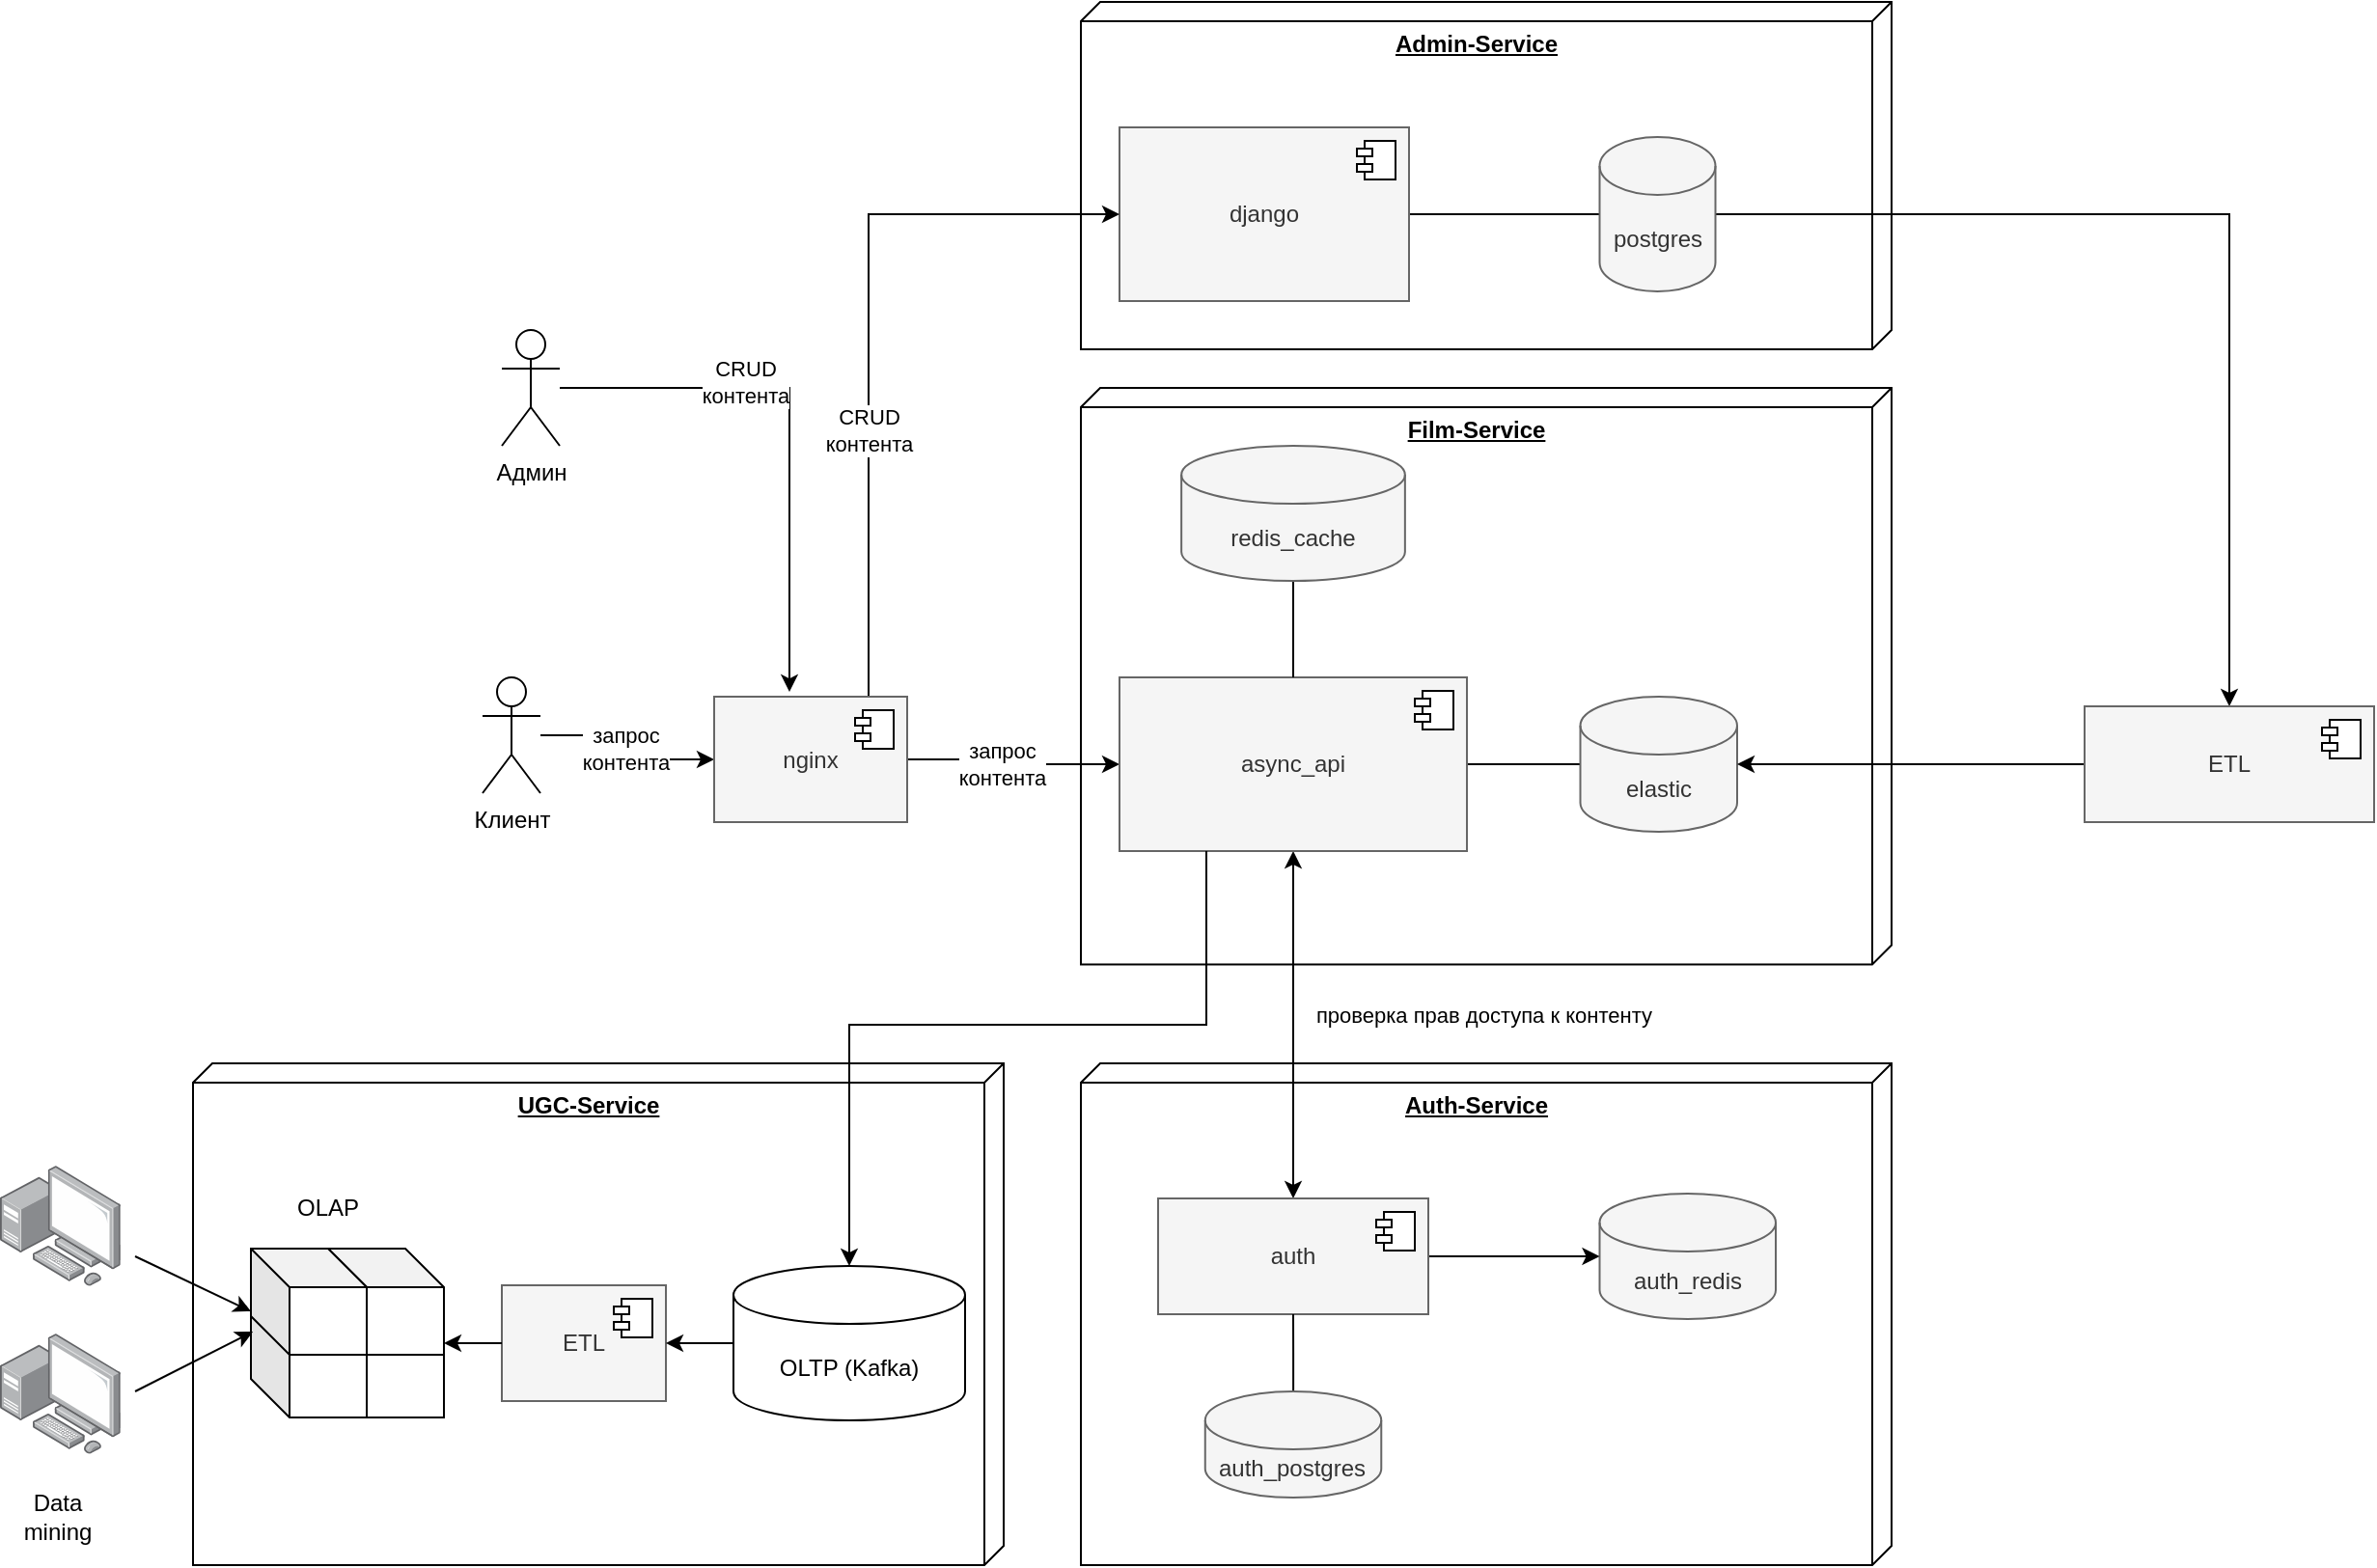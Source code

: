 <mxfile version="21.5.2" type="device">
  <diagram name="Страница 1" id="aLpAnVw5KMyaKeK4AlFZ">
    <mxGraphModel dx="2261" dy="1954" grid="1" gridSize="10" guides="1" tooltips="1" connect="1" arrows="1" fold="1" page="1" pageScale="1" pageWidth="827" pageHeight="1169" math="0" shadow="0">
      <root>
        <mxCell id="0" />
        <mxCell id="1" parent="0" />
        <mxCell id="i9JgIXQ6Z70e7crwo7Ff-71" value="&lt;b&gt;Auth-Service&lt;/b&gt;" style="verticalAlign=top;align=center;spacingTop=8;spacingLeft=2;spacingRight=12;shape=cube;size=10;direction=south;fontStyle=4;html=1;whiteSpace=wrap;" parent="1" vertex="1">
          <mxGeometry x="330" y="460" width="420" height="260" as="geometry" />
        </mxCell>
        <mxCell id="i9JgIXQ6Z70e7crwo7Ff-67" value="&lt;b&gt;Admin-Service&lt;/b&gt;" style="verticalAlign=top;align=center;spacingTop=8;spacingLeft=2;spacingRight=12;shape=cube;size=10;direction=south;fontStyle=4;html=1;whiteSpace=wrap;" parent="1" vertex="1">
          <mxGeometry x="330" y="-90" width="420" height="180" as="geometry" />
        </mxCell>
        <mxCell id="i9JgIXQ6Z70e7crwo7Ff-66" value="&lt;b&gt;Film-Service&lt;/b&gt;" style="verticalAlign=top;align=center;spacingTop=8;spacingLeft=2;spacingRight=12;shape=cube;size=10;direction=south;fontStyle=4;html=1;whiteSpace=wrap;" parent="1" vertex="1">
          <mxGeometry x="330" y="110" width="420" height="298.75" as="geometry" />
        </mxCell>
        <mxCell id="i9JgIXQ6Z70e7crwo7Ff-20" style="edgeStyle=orthogonalEdgeStyle;rounded=0;orthogonalLoop=1;jettySize=auto;html=1;entryX=0;entryY=0.5;entryDx=0;entryDy=0;" parent="1" source="i9JgIXQ6Z70e7crwo7Ff-45" target="i9JgIXQ6Z70e7crwo7Ff-12" edge="1">
          <mxGeometry relative="1" as="geometry" />
        </mxCell>
        <mxCell id="i9JgIXQ6Z70e7crwo7Ff-51" value="запрос&lt;br style=&quot;border-color: var(--border-color);&quot;&gt;контента" style="edgeLabel;html=1;align=center;verticalAlign=middle;resizable=0;points=[];" parent="i9JgIXQ6Z70e7crwo7Ff-20" vertex="1" connectable="0">
          <mxGeometry x="-0.14" y="-2" relative="1" as="geometry">
            <mxPoint as="offset" />
          </mxGeometry>
        </mxCell>
        <mxCell id="i9JgIXQ6Z70e7crwo7Ff-11" value="Клиент" style="shape=umlActor;verticalLabelPosition=bottom;verticalAlign=top;html=1;" parent="1" vertex="1">
          <mxGeometry x="20" y="260" width="30" height="60" as="geometry" />
        </mxCell>
        <mxCell id="i9JgIXQ6Z70e7crwo7Ff-24" style="edgeStyle=orthogonalEdgeStyle;rounded=0;orthogonalLoop=1;jettySize=auto;html=1;entryX=0.5;entryY=0;entryDx=0;entryDy=0;startArrow=classic;startFill=1;" parent="1" source="i9JgIXQ6Z70e7crwo7Ff-12" target="i9JgIXQ6Z70e7crwo7Ff-18" edge="1">
          <mxGeometry relative="1" as="geometry" />
        </mxCell>
        <mxCell id="i9JgIXQ6Z70e7crwo7Ff-25" value="проверка прав доступа к контенту&amp;nbsp;" style="edgeLabel;html=1;align=center;verticalAlign=middle;resizable=0;points=[];" parent="i9JgIXQ6Z70e7crwo7Ff-24" vertex="1" connectable="0">
          <mxGeometry x="-0.063" y="-1" relative="1" as="geometry">
            <mxPoint x="101" as="offset" />
          </mxGeometry>
        </mxCell>
        <mxCell id="i9JgIXQ6Z70e7crwo7Ff-73" style="edgeStyle=orthogonalEdgeStyle;rounded=0;orthogonalLoop=1;jettySize=auto;html=1;entryX=0;entryY=0.5;entryDx=0;entryDy=0;entryPerimeter=0;endArrow=none;endFill=0;" parent="1" source="i9JgIXQ6Z70e7crwo7Ff-12" target="i9JgIXQ6Z70e7crwo7Ff-16" edge="1">
          <mxGeometry relative="1" as="geometry" />
        </mxCell>
        <mxCell id="i9JgIXQ6Z70e7crwo7Ff-12" value="async_api" style="html=1;dropTarget=0;whiteSpace=wrap;fillColor=#f5f5f5;fontColor=#333333;strokeColor=#666666;" parent="1" vertex="1">
          <mxGeometry x="350" y="260" width="180" height="90" as="geometry" />
        </mxCell>
        <mxCell id="i9JgIXQ6Z70e7crwo7Ff-13" value="" style="shape=module;jettyWidth=8;jettyHeight=4;" parent="i9JgIXQ6Z70e7crwo7Ff-12" vertex="1">
          <mxGeometry x="1" width="20" height="20" relative="1" as="geometry">
            <mxPoint x="-27" y="7" as="offset" />
          </mxGeometry>
        </mxCell>
        <mxCell id="i9JgIXQ6Z70e7crwo7Ff-35" style="edgeStyle=orthogonalEdgeStyle;rounded=0;orthogonalLoop=1;jettySize=auto;html=1;entryX=0.5;entryY=0;entryDx=0;entryDy=0;" parent="1" source="i9JgIXQ6Z70e7crwo7Ff-15" target="i9JgIXQ6Z70e7crwo7Ff-33" edge="1">
          <mxGeometry relative="1" as="geometry" />
        </mxCell>
        <mxCell id="i9JgIXQ6Z70e7crwo7Ff-68" style="edgeStyle=orthogonalEdgeStyle;rounded=0;orthogonalLoop=1;jettySize=auto;html=1;entryX=1;entryY=0.5;entryDx=0;entryDy=0;startArrow=none;startFill=0;endArrow=none;endFill=0;" parent="1" source="i9JgIXQ6Z70e7crwo7Ff-15" target="i9JgIXQ6Z70e7crwo7Ff-21" edge="1">
          <mxGeometry relative="1" as="geometry" />
        </mxCell>
        <mxCell id="i9JgIXQ6Z70e7crwo7Ff-15" value="postgres" style="shape=cylinder3;whiteSpace=wrap;html=1;boundedLbl=1;backgroundOutline=1;size=15;fillColor=#f5f5f5;fontColor=#333333;strokeColor=#666666;" parent="1" vertex="1">
          <mxGeometry x="598.75" y="-20" width="60" height="80" as="geometry" />
        </mxCell>
        <mxCell id="i9JgIXQ6Z70e7crwo7Ff-16" value="elastic" style="shape=cylinder3;whiteSpace=wrap;html=1;boundedLbl=1;backgroundOutline=1;size=15;fillColor=#f5f5f5;fontColor=#333333;strokeColor=#666666;" parent="1" vertex="1">
          <mxGeometry x="588.75" y="270" width="81.25" height="70" as="geometry" />
        </mxCell>
        <mxCell id="i9JgIXQ6Z70e7crwo7Ff-17" value="auth_redis" style="shape=cylinder3;whiteSpace=wrap;html=1;boundedLbl=1;backgroundOutline=1;size=15;fillColor=#f5f5f5;fontColor=#333333;strokeColor=#666666;" parent="1" vertex="1">
          <mxGeometry x="598.75" y="527.5" width="91.25" height="65" as="geometry" />
        </mxCell>
        <mxCell id="i9JgIXQ6Z70e7crwo7Ff-76" style="edgeStyle=orthogonalEdgeStyle;rounded=0;orthogonalLoop=1;jettySize=auto;html=1;entryX=0;entryY=0.5;entryDx=0;entryDy=0;entryPerimeter=0;" parent="1" source="i9JgIXQ6Z70e7crwo7Ff-18" target="i9JgIXQ6Z70e7crwo7Ff-17" edge="1">
          <mxGeometry relative="1" as="geometry" />
        </mxCell>
        <mxCell id="i9JgIXQ6Z70e7crwo7Ff-18" value="auth" style="html=1;dropTarget=0;whiteSpace=wrap;fillColor=#f5f5f5;fontColor=#333333;strokeColor=#666666;" parent="1" vertex="1">
          <mxGeometry x="370" y="530" width="140" height="60" as="geometry" />
        </mxCell>
        <mxCell id="i9JgIXQ6Z70e7crwo7Ff-19" value="" style="shape=module;jettyWidth=8;jettyHeight=4;" parent="i9JgIXQ6Z70e7crwo7Ff-18" vertex="1">
          <mxGeometry x="1" width="20" height="20" relative="1" as="geometry">
            <mxPoint x="-27" y="7" as="offset" />
          </mxGeometry>
        </mxCell>
        <mxCell id="i9JgIXQ6Z70e7crwo7Ff-21" value="django" style="html=1;dropTarget=0;whiteSpace=wrap;fillColor=#f5f5f5;fontColor=#333333;strokeColor=#666666;" parent="1" vertex="1">
          <mxGeometry x="350" y="-25" width="150" height="90" as="geometry" />
        </mxCell>
        <mxCell id="i9JgIXQ6Z70e7crwo7Ff-22" value="" style="shape=module;jettyWidth=8;jettyHeight=4;" parent="i9JgIXQ6Z70e7crwo7Ff-21" vertex="1">
          <mxGeometry x="1" width="20" height="20" relative="1" as="geometry">
            <mxPoint x="-27" y="7" as="offset" />
          </mxGeometry>
        </mxCell>
        <mxCell id="i9JgIXQ6Z70e7crwo7Ff-29" style="edgeStyle=orthogonalEdgeStyle;rounded=0;orthogonalLoop=1;jettySize=auto;html=1;entryX=0.39;entryY=-0.038;entryDx=0;entryDy=0;entryPerimeter=0;" parent="1" source="i9JgIXQ6Z70e7crwo7Ff-27" target="i9JgIXQ6Z70e7crwo7Ff-45" edge="1">
          <mxGeometry relative="1" as="geometry" />
        </mxCell>
        <mxCell id="i9JgIXQ6Z70e7crwo7Ff-32" value="CRUD &lt;br&gt;контента" style="edgeLabel;html=1;align=center;verticalAlign=middle;resizable=0;points=[];" parent="i9JgIXQ6Z70e7crwo7Ff-29" vertex="1" connectable="0">
          <mxGeometry x="-0.31" y="3" relative="1" as="geometry">
            <mxPoint as="offset" />
          </mxGeometry>
        </mxCell>
        <mxCell id="i9JgIXQ6Z70e7crwo7Ff-27" value="Админ" style="shape=umlActor;verticalLabelPosition=bottom;verticalAlign=top;html=1;outlineConnect=0;" parent="1" vertex="1">
          <mxGeometry x="30" y="80" width="30" height="60" as="geometry" />
        </mxCell>
        <mxCell id="i9JgIXQ6Z70e7crwo7Ff-37" style="edgeStyle=orthogonalEdgeStyle;rounded=0;orthogonalLoop=1;jettySize=auto;html=1;entryX=1;entryY=0.5;entryDx=0;entryDy=0;entryPerimeter=0;" parent="1" source="i9JgIXQ6Z70e7crwo7Ff-33" target="i9JgIXQ6Z70e7crwo7Ff-16" edge="1">
          <mxGeometry relative="1" as="geometry" />
        </mxCell>
        <mxCell id="i9JgIXQ6Z70e7crwo7Ff-33" value="ETL" style="html=1;dropTarget=0;whiteSpace=wrap;fillColor=#f5f5f5;fontColor=#333333;strokeColor=#666666;" parent="1" vertex="1">
          <mxGeometry x="850" y="275" width="150" height="60" as="geometry" />
        </mxCell>
        <mxCell id="i9JgIXQ6Z70e7crwo7Ff-34" value="" style="shape=module;jettyWidth=8;jettyHeight=4;" parent="i9JgIXQ6Z70e7crwo7Ff-33" vertex="1">
          <mxGeometry x="1" width="20" height="20" relative="1" as="geometry">
            <mxPoint x="-27" y="7" as="offset" />
          </mxGeometry>
        </mxCell>
        <mxCell id="i9JgIXQ6Z70e7crwo7Ff-43" value="" style="edgeStyle=orthogonalEdgeStyle;rounded=0;orthogonalLoop=1;jettySize=auto;html=1;entryX=0.5;entryY=1;entryDx=0;entryDy=0;entryPerimeter=0;endArrow=none;endFill=0;" parent="1" source="i9JgIXQ6Z70e7crwo7Ff-12" target="i9JgIXQ6Z70e7crwo7Ff-42" edge="1">
          <mxGeometry relative="1" as="geometry">
            <mxPoint x="420" y="235" as="sourcePoint" />
            <mxPoint x="745" y="245" as="targetPoint" />
          </mxGeometry>
        </mxCell>
        <mxCell id="i9JgIXQ6Z70e7crwo7Ff-42" value="redis_cache" style="shape=cylinder3;whiteSpace=wrap;html=1;boundedLbl=1;backgroundOutline=1;size=15;fillColor=#f5f5f5;fontColor=#333333;strokeColor=#666666;" parent="1" vertex="1">
          <mxGeometry x="382.07" y="140" width="115.86" height="70" as="geometry" />
        </mxCell>
        <mxCell id="i9JgIXQ6Z70e7crwo7Ff-47" value="" style="edgeStyle=orthogonalEdgeStyle;rounded=0;orthogonalLoop=1;jettySize=auto;html=1;entryX=0;entryY=0.5;entryDx=0;entryDy=0;" parent="1" source="i9JgIXQ6Z70e7crwo7Ff-11" target="i9JgIXQ6Z70e7crwo7Ff-45" edge="1">
          <mxGeometry relative="1" as="geometry">
            <mxPoint x="90" y="245" as="sourcePoint" />
            <mxPoint x="284" y="250" as="targetPoint" />
          </mxGeometry>
        </mxCell>
        <mxCell id="i9JgIXQ6Z70e7crwo7Ff-48" value="запрос&lt;br&gt;контента" style="edgeLabel;html=1;align=center;verticalAlign=middle;resizable=0;points=[];" parent="i9JgIXQ6Z70e7crwo7Ff-47" vertex="1" connectable="0">
          <mxGeometry y="-1" relative="1" as="geometry">
            <mxPoint as="offset" />
          </mxGeometry>
        </mxCell>
        <mxCell id="i9JgIXQ6Z70e7crwo7Ff-69" style="edgeStyle=orthogonalEdgeStyle;rounded=0;orthogonalLoop=1;jettySize=auto;html=1;entryX=0;entryY=0.5;entryDx=0;entryDy=0;" parent="1" source="i9JgIXQ6Z70e7crwo7Ff-45" target="i9JgIXQ6Z70e7crwo7Ff-21" edge="1">
          <mxGeometry relative="1" as="geometry">
            <Array as="points">
              <mxPoint x="220" y="20" />
            </Array>
          </mxGeometry>
        </mxCell>
        <mxCell id="i9JgIXQ6Z70e7crwo7Ff-70" value="CRUD&lt;br style=&quot;border-color: var(--border-color);&quot;&gt;контента" style="edgeLabel;html=1;align=center;verticalAlign=middle;resizable=0;points=[];" parent="i9JgIXQ6Z70e7crwo7Ff-69" vertex="1" connectable="0">
          <mxGeometry x="-0.273" relative="1" as="geometry">
            <mxPoint as="offset" />
          </mxGeometry>
        </mxCell>
        <mxCell id="i9JgIXQ6Z70e7crwo7Ff-45" value="nginx" style="html=1;dropTarget=0;whiteSpace=wrap;fillColor=#f5f5f5;fontColor=#333333;strokeColor=#666666;" parent="1" vertex="1">
          <mxGeometry x="140" y="270" width="100" height="65" as="geometry" />
        </mxCell>
        <mxCell id="i9JgIXQ6Z70e7crwo7Ff-46" value="" style="shape=module;jettyWidth=8;jettyHeight=4;" parent="i9JgIXQ6Z70e7crwo7Ff-45" vertex="1">
          <mxGeometry x="1" width="20" height="20" relative="1" as="geometry">
            <mxPoint x="-27" y="7" as="offset" />
          </mxGeometry>
        </mxCell>
        <mxCell id="i9JgIXQ6Z70e7crwo7Ff-65" style="edgeStyle=orthogonalEdgeStyle;rounded=0;orthogonalLoop=1;jettySize=auto;html=1;entryX=0.5;entryY=1;entryDx=0;entryDy=0;endArrow=none;endFill=0;" parent="1" source="i9JgIXQ6Z70e7crwo7Ff-64" target="i9JgIXQ6Z70e7crwo7Ff-18" edge="1">
          <mxGeometry relative="1" as="geometry" />
        </mxCell>
        <mxCell id="i9JgIXQ6Z70e7crwo7Ff-64" value="auth_postgres" style="shape=cylinder3;whiteSpace=wrap;html=1;boundedLbl=1;backgroundOutline=1;size=15;fillColor=#f5f5f5;fontColor=#333333;strokeColor=#666666;" parent="1" vertex="1">
          <mxGeometry x="394.38" y="630" width="91.25" height="55" as="geometry" />
        </mxCell>
        <mxCell id="NXUpgqHx4-v4T1LyZ1Dz-3" value="&lt;b&gt;UGC-Service&lt;/b&gt;" style="verticalAlign=top;align=center;spacingTop=8;spacingLeft=2;spacingRight=12;shape=cube;size=10;direction=south;fontStyle=4;html=1;whiteSpace=wrap;" vertex="1" parent="1">
          <mxGeometry x="-130" y="460" width="420" height="260" as="geometry" />
        </mxCell>
        <mxCell id="NXUpgqHx4-v4T1LyZ1Dz-2" value="OLTP (Kafka)" style="shape=cylinder3;whiteSpace=wrap;html=1;boundedLbl=1;backgroundOutline=1;size=15;" vertex="1" parent="1">
          <mxGeometry x="150" y="565" width="120" height="80" as="geometry" />
        </mxCell>
        <mxCell id="NXUpgqHx4-v4T1LyZ1Dz-6" style="edgeStyle=orthogonalEdgeStyle;rounded=0;orthogonalLoop=1;jettySize=auto;html=1;exitX=0.25;exitY=1;exitDx=0;exitDy=0;entryX=0.5;entryY=0;entryDx=0;entryDy=0;entryPerimeter=0;" edge="1" parent="1" source="i9JgIXQ6Z70e7crwo7Ff-12" target="NXUpgqHx4-v4T1LyZ1Dz-2">
          <mxGeometry relative="1" as="geometry">
            <Array as="points">
              <mxPoint x="395" y="440" />
              <mxPoint x="210" y="440" />
            </Array>
          </mxGeometry>
        </mxCell>
        <mxCell id="NXUpgqHx4-v4T1LyZ1Dz-8" value="" style="shape=cube;whiteSpace=wrap;html=1;boundedLbl=1;backgroundOutline=1;darkOpacity=0.05;darkOpacity2=0.1;" vertex="1" parent="1">
          <mxGeometry x="-60" y="588.5" width="60" height="55" as="geometry" />
        </mxCell>
        <mxCell id="NXUpgqHx4-v4T1LyZ1Dz-9" value="" style="shape=cube;whiteSpace=wrap;html=1;boundedLbl=1;backgroundOutline=1;darkOpacity=0.05;darkOpacity2=0.1;" vertex="1" parent="1">
          <mxGeometry x="-60" y="556" width="60" height="55" as="geometry" />
        </mxCell>
        <mxCell id="NXUpgqHx4-v4T1LyZ1Dz-10" value="" style="shape=cube;whiteSpace=wrap;html=1;boundedLbl=1;backgroundOutline=1;darkOpacity=0.05;darkOpacity2=0.1;" vertex="1" parent="1">
          <mxGeometry x="-100" y="588.5" width="60" height="55" as="geometry" />
        </mxCell>
        <mxCell id="NXUpgqHx4-v4T1LyZ1Dz-11" value="" style="shape=cube;whiteSpace=wrap;html=1;boundedLbl=1;backgroundOutline=1;darkOpacity=0.05;darkOpacity2=0.1;" vertex="1" parent="1">
          <mxGeometry x="-100" y="556" width="60" height="55" as="geometry" />
        </mxCell>
        <mxCell id="NXUpgqHx4-v4T1LyZ1Dz-12" value="ETL" style="html=1;dropTarget=0;whiteSpace=wrap;fillColor=#f5f5f5;fontColor=#333333;strokeColor=#666666;" vertex="1" parent="1">
          <mxGeometry x="30" y="575" width="85" height="60" as="geometry" />
        </mxCell>
        <mxCell id="NXUpgqHx4-v4T1LyZ1Dz-13" value="" style="shape=module;jettyWidth=8;jettyHeight=4;" vertex="1" parent="NXUpgqHx4-v4T1LyZ1Dz-12">
          <mxGeometry x="1" width="20" height="20" relative="1" as="geometry">
            <mxPoint x="-27" y="7" as="offset" />
          </mxGeometry>
        </mxCell>
        <mxCell id="NXUpgqHx4-v4T1LyZ1Dz-14" value="OLAP" style="text;html=1;strokeColor=none;fillColor=none;align=center;verticalAlign=middle;whiteSpace=wrap;rounded=0;" vertex="1" parent="1">
          <mxGeometry x="-90" y="520" width="60" height="30" as="geometry" />
        </mxCell>
        <mxCell id="NXUpgqHx4-v4T1LyZ1Dz-15" value="" style="endArrow=classic;html=1;rounded=0;exitX=0;exitY=0.5;exitDx=0;exitDy=0;exitPerimeter=0;entryX=1;entryY=0.5;entryDx=0;entryDy=0;" edge="1" parent="1" source="NXUpgqHx4-v4T1LyZ1Dz-2" target="NXUpgqHx4-v4T1LyZ1Dz-12">
          <mxGeometry width="50" height="50" relative="1" as="geometry">
            <mxPoint x="220" y="580" as="sourcePoint" />
            <mxPoint x="270" y="530" as="targetPoint" />
          </mxGeometry>
        </mxCell>
        <mxCell id="NXUpgqHx4-v4T1LyZ1Dz-17" value="" style="endArrow=classic;html=1;rounded=0;exitX=0;exitY=0.5;exitDx=0;exitDy=0;entryX=1;entryY=0.891;entryDx=0;entryDy=0;entryPerimeter=0;" edge="1" parent="1" source="NXUpgqHx4-v4T1LyZ1Dz-12" target="NXUpgqHx4-v4T1LyZ1Dz-9">
          <mxGeometry width="50" height="50" relative="1" as="geometry">
            <mxPoint x="220" y="580" as="sourcePoint" />
            <mxPoint x="270" y="530" as="targetPoint" />
          </mxGeometry>
        </mxCell>
        <mxCell id="NXUpgqHx4-v4T1LyZ1Dz-18" value="" style="image;points=[];aspect=fixed;html=1;align=center;shadow=0;dashed=0;image=img/lib/allied_telesis/computer_and_terminals/Personal_Computer_with_Server.svg;" vertex="1" parent="1">
          <mxGeometry x="-230" y="513" width="62.4" height="62.4" as="geometry" />
        </mxCell>
        <mxCell id="NXUpgqHx4-v4T1LyZ1Dz-19" value="" style="image;points=[];aspect=fixed;html=1;align=center;shadow=0;dashed=0;image=img/lib/allied_telesis/computer_and_terminals/Personal_Computer_with_Server.svg;" vertex="1" parent="1">
          <mxGeometry x="-230" y="600" width="62.4" height="62.4" as="geometry" />
        </mxCell>
        <mxCell id="NXUpgqHx4-v4T1LyZ1Dz-20" value="" style="endArrow=classic;html=1;rounded=0;entryX=0;entryY=0;entryDx=0;entryDy=0;entryPerimeter=0;" edge="1" parent="1" target="NXUpgqHx4-v4T1LyZ1Dz-10">
          <mxGeometry width="50" height="50" relative="1" as="geometry">
            <mxPoint x="-160" y="560" as="sourcePoint" />
            <mxPoint x="270" y="530" as="targetPoint" />
          </mxGeometry>
        </mxCell>
        <mxCell id="NXUpgqHx4-v4T1LyZ1Dz-21" value="" style="endArrow=classic;html=1;rounded=0;entryX=0.017;entryY=0.782;entryDx=0;entryDy=0;entryPerimeter=0;" edge="1" parent="1" target="NXUpgqHx4-v4T1LyZ1Dz-11">
          <mxGeometry width="50" height="50" relative="1" as="geometry">
            <mxPoint x="-160" y="630" as="sourcePoint" />
            <mxPoint x="270" y="530" as="targetPoint" />
          </mxGeometry>
        </mxCell>
        <mxCell id="NXUpgqHx4-v4T1LyZ1Dz-22" value="Data mining" style="text;html=1;strokeColor=none;fillColor=none;align=center;verticalAlign=middle;whiteSpace=wrap;rounded=0;" vertex="1" parent="1">
          <mxGeometry x="-230" y="680" width="60" height="30" as="geometry" />
        </mxCell>
      </root>
    </mxGraphModel>
  </diagram>
</mxfile>
